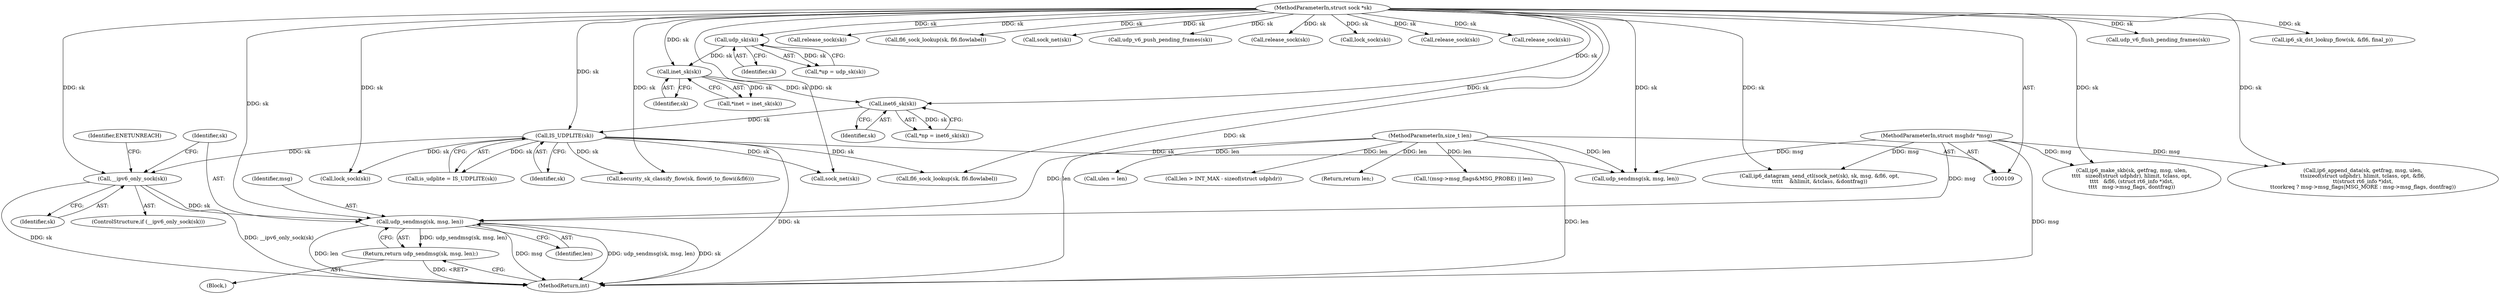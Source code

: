 digraph "0_linux_45f6fad84cc305103b28d73482b344d7f5b76f39_18@pointer" {
"1000324" [label="(Call,udp_sendmsg(sk, msg, len))"];
"1000318" [label="(Call,__ipv6_only_sock(sk))"];
"1000188" [label="(Call,IS_UDPLITE(sk))"];
"1000128" [label="(Call,inet6_sk(sk))"];
"1000123" [label="(Call,inet_sk(sk))"];
"1000118" [label="(Call,udp_sk(sk))"];
"1000110" [label="(MethodParameterIn,struct sock *sk)"];
"1000111" [label="(MethodParameterIn,struct msghdr *msg)"];
"1000112" [label="(MethodParameterIn,size_t len)"];
"1000323" [label="(Return,return udp_sendmsg(sk, msg, len);)"];
"1000129" [label="(Identifier,sk)"];
"1000116" [label="(Call,*up = udp_sk(sk))"];
"1000771" [label="(Call,security_sk_classify_flow(sk, flowi6_to_flowi(&fl6)))"];
"1000376" [label="(Call,release_sock(sk))"];
"1000123" [label="(Call,inet_sk(sk))"];
"1000118" [label="(Call,udp_sk(sk))"];
"1000620" [label="(Call,fl6_sock_lookup(sk, fl6.flowlabel))"];
"1001011" [label="(Call,sock_net(sk))"];
"1000186" [label="(Call,is_udplite = IS_UDPLITE(sk))"];
"1000274" [label="(Block,)"];
"1000128" [label="(Call,inet6_sk(sk))"];
"1000939" [label="(Call,udp_v6_push_pending_frames(sk))"];
"1000324" [label="(Call,udp_sendmsg(sk, msg, len))"];
"1000326" [label="(Identifier,msg)"];
"1001021" [label="(Call,!(msg->msg_flags&MSG_PROBE) || len)"];
"1000119" [label="(Identifier,sk)"];
"1000322" [label="(Identifier,ENETUNREACH)"];
"1000385" [label="(Call,release_sock(sk))"];
"1000864" [label="(Call,lock_sock(sk))"];
"1000327" [label="(Identifier,len)"];
"1000188" [label="(Call,IS_UDPLITE(sk))"];
"1000319" [label="(Identifier,sk)"];
"1000872" [label="(Call,release_sock(sk))"];
"1000124" [label="(Identifier,sk)"];
"1000121" [label="(Call,*inet = inet_sk(sk))"];
"1000967" [label="(Call,release_sock(sk))"];
"1000126" [label="(Call,*np = inet6_sk(sk))"];
"1000150" [label="(Call,ulen = len)"];
"1000189" [label="(Identifier,sk)"];
"1000586" [label="(Call,sock_net(sk))"];
"1000830" [label="(Call,ip6_make_skb(sk, getfrag, msg, ulen,\n\t\t\t\t   sizeof(struct udphdr), hlimit, tclass, opt,\n\t\t\t\t   &fl6, (struct rt6_info *)dst,\n\t\t\t\t   msg->msg_flags, dontfrag))"];
"1000112" [label="(MethodParameterIn,size_t len)"];
"1000340" [label="(Call,len > INT_MAX - sizeof(struct udphdr))"];
"1000445" [label="(Call,fl6_sock_lookup(sk, fl6.flowlabel))"];
"1000931" [label="(Call,udp_v6_flush_pending_frames(sk))"];
"1000585" [label="(Call,ip6_datagram_send_ctl(sock_net(sk), sk, msg, &fl6, opt,\n\t\t\t\t\t    &hlimit, &tclass, &dontfrag))"];
"1000903" [label="(Call,ip6_append_data(sk, getfrag, msg, ulen,\n\t\tsizeof(struct udphdr), hlimit, tclass, opt, &fl6,\n\t\t(struct rt6_info *)dst,\n\t\tcorkreq ? msg->msg_flags|MSG_MORE : msg->msg_flags, dontfrag))"];
"1000335" [label="(Call,udp_sendmsg(sk, msg, len))"];
"1000323" [label="(Return,return udp_sendmsg(sk, msg, len);)"];
"1000317" [label="(ControlStructure,if (__ipv6_only_sock(sk)))"];
"1000318" [label="(Call,__ipv6_only_sock(sk))"];
"1000360" [label="(Call,lock_sock(sk))"];
"1000111" [label="(MethodParameterIn,struct msghdr *msg)"];
"1000110" [label="(MethodParameterIn,struct sock *sk)"];
"1000993" [label="(Return,return len;)"];
"1001034" [label="(MethodReturn,int)"];
"1000778" [label="(Call,ip6_sk_dst_lookup_flow(sk, &fl6, final_p))"];
"1000325" [label="(Identifier,sk)"];
"1000324" -> "1000323"  [label="AST: "];
"1000324" -> "1000327"  [label="CFG: "];
"1000325" -> "1000324"  [label="AST: "];
"1000326" -> "1000324"  [label="AST: "];
"1000327" -> "1000324"  [label="AST: "];
"1000323" -> "1000324"  [label="CFG: "];
"1000324" -> "1001034"  [label="DDG: msg"];
"1000324" -> "1001034"  [label="DDG: udp_sendmsg(sk, msg, len)"];
"1000324" -> "1001034"  [label="DDG: sk"];
"1000324" -> "1001034"  [label="DDG: len"];
"1000324" -> "1000323"  [label="DDG: udp_sendmsg(sk, msg, len)"];
"1000318" -> "1000324"  [label="DDG: sk"];
"1000110" -> "1000324"  [label="DDG: sk"];
"1000111" -> "1000324"  [label="DDG: msg"];
"1000112" -> "1000324"  [label="DDG: len"];
"1000318" -> "1000317"  [label="AST: "];
"1000318" -> "1000319"  [label="CFG: "];
"1000319" -> "1000318"  [label="AST: "];
"1000322" -> "1000318"  [label="CFG: "];
"1000325" -> "1000318"  [label="CFG: "];
"1000318" -> "1001034"  [label="DDG: __ipv6_only_sock(sk)"];
"1000318" -> "1001034"  [label="DDG: sk"];
"1000188" -> "1000318"  [label="DDG: sk"];
"1000110" -> "1000318"  [label="DDG: sk"];
"1000188" -> "1000186"  [label="AST: "];
"1000188" -> "1000189"  [label="CFG: "];
"1000189" -> "1000188"  [label="AST: "];
"1000186" -> "1000188"  [label="CFG: "];
"1000188" -> "1001034"  [label="DDG: sk"];
"1000188" -> "1000186"  [label="DDG: sk"];
"1000128" -> "1000188"  [label="DDG: sk"];
"1000110" -> "1000188"  [label="DDG: sk"];
"1000188" -> "1000335"  [label="DDG: sk"];
"1000188" -> "1000360"  [label="DDG: sk"];
"1000188" -> "1000445"  [label="DDG: sk"];
"1000188" -> "1000586"  [label="DDG: sk"];
"1000188" -> "1000771"  [label="DDG: sk"];
"1000128" -> "1000126"  [label="AST: "];
"1000128" -> "1000129"  [label="CFG: "];
"1000129" -> "1000128"  [label="AST: "];
"1000126" -> "1000128"  [label="CFG: "];
"1000128" -> "1000126"  [label="DDG: sk"];
"1000123" -> "1000128"  [label="DDG: sk"];
"1000110" -> "1000128"  [label="DDG: sk"];
"1000123" -> "1000121"  [label="AST: "];
"1000123" -> "1000124"  [label="CFG: "];
"1000124" -> "1000123"  [label="AST: "];
"1000121" -> "1000123"  [label="CFG: "];
"1000123" -> "1000121"  [label="DDG: sk"];
"1000118" -> "1000123"  [label="DDG: sk"];
"1000110" -> "1000123"  [label="DDG: sk"];
"1000118" -> "1000116"  [label="AST: "];
"1000118" -> "1000119"  [label="CFG: "];
"1000119" -> "1000118"  [label="AST: "];
"1000116" -> "1000118"  [label="CFG: "];
"1000118" -> "1000116"  [label="DDG: sk"];
"1000110" -> "1000118"  [label="DDG: sk"];
"1000110" -> "1000109"  [label="AST: "];
"1000110" -> "1001034"  [label="DDG: sk"];
"1000110" -> "1000335"  [label="DDG: sk"];
"1000110" -> "1000360"  [label="DDG: sk"];
"1000110" -> "1000376"  [label="DDG: sk"];
"1000110" -> "1000385"  [label="DDG: sk"];
"1000110" -> "1000445"  [label="DDG: sk"];
"1000110" -> "1000586"  [label="DDG: sk"];
"1000110" -> "1000585"  [label="DDG: sk"];
"1000110" -> "1000620"  [label="DDG: sk"];
"1000110" -> "1000771"  [label="DDG: sk"];
"1000110" -> "1000778"  [label="DDG: sk"];
"1000110" -> "1000830"  [label="DDG: sk"];
"1000110" -> "1000864"  [label="DDG: sk"];
"1000110" -> "1000872"  [label="DDG: sk"];
"1000110" -> "1000903"  [label="DDG: sk"];
"1000110" -> "1000931"  [label="DDG: sk"];
"1000110" -> "1000939"  [label="DDG: sk"];
"1000110" -> "1000967"  [label="DDG: sk"];
"1000110" -> "1001011"  [label="DDG: sk"];
"1000111" -> "1000109"  [label="AST: "];
"1000111" -> "1001034"  [label="DDG: msg"];
"1000111" -> "1000335"  [label="DDG: msg"];
"1000111" -> "1000585"  [label="DDG: msg"];
"1000111" -> "1000830"  [label="DDG: msg"];
"1000111" -> "1000903"  [label="DDG: msg"];
"1000112" -> "1000109"  [label="AST: "];
"1000112" -> "1001034"  [label="DDG: len"];
"1000112" -> "1000150"  [label="DDG: len"];
"1000112" -> "1000335"  [label="DDG: len"];
"1000112" -> "1000340"  [label="DDG: len"];
"1000112" -> "1000993"  [label="DDG: len"];
"1000112" -> "1001021"  [label="DDG: len"];
"1000323" -> "1000274"  [label="AST: "];
"1001034" -> "1000323"  [label="CFG: "];
"1000323" -> "1001034"  [label="DDG: <RET>"];
}
